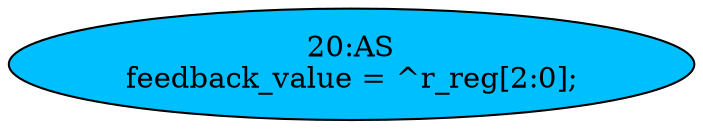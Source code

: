 strict digraph "" {
	node [label="\N"];
	"20:AS"	[ast="<pyverilog.vparser.ast.Assign object at 0x7f157f321950>",
		def_var="['feedback_value']",
		fillcolor=deepskyblue,
		label="20:AS
feedback_value = ^r_reg[2:0];",
		statements="[]",
		style=filled,
		typ=Assign,
		use_var="['r_reg']"];
}
